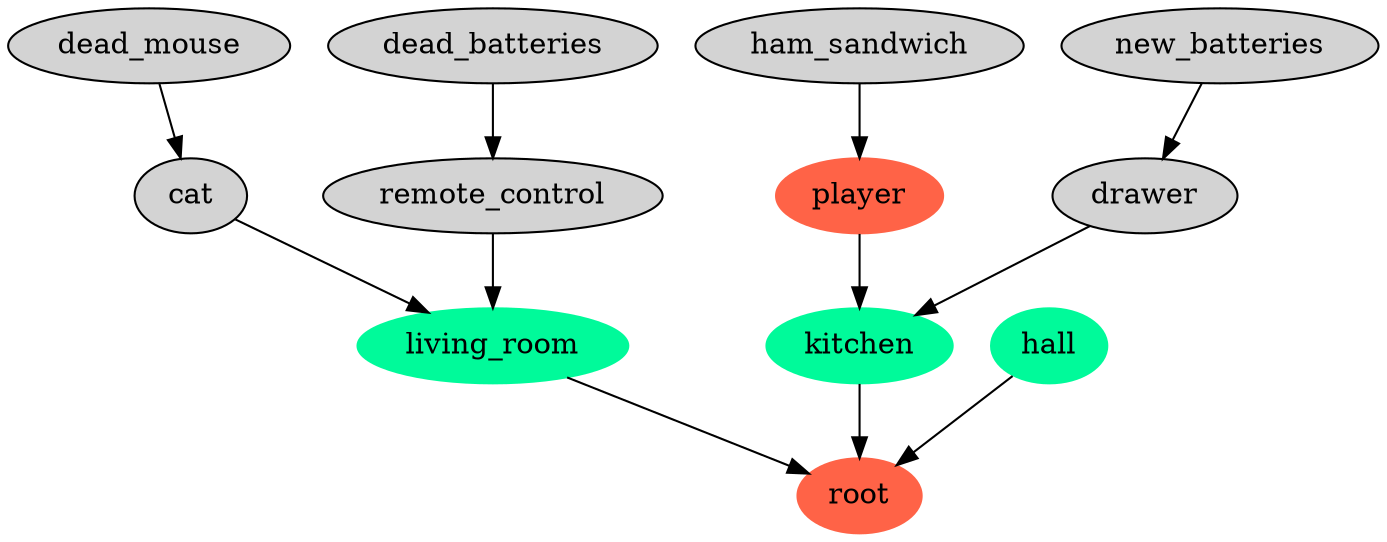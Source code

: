digraph 
  {
    node [ style = filled, style = filled, style = filled, style = filled, style = filled, style = filled, style = filled, style = filled, style = filled, style = filled, style = filled, style = filled ];
    "root"               [ color = tomato       ];
    "living_room"        [ color = mediumspringgreen ];
    "kitchen"            [ color = mediumspringgreen ];
    "player"             [ color = tomato       ];
    "hall"               [ color = mediumspringgreen ];
    "living_room" -> "root";
    "cat" -> "living_room";
    "dead_mouse" -> "cat";
    "remote_control" -> "living_room";
    "dead_batteries" -> "remote_control";
    "kitchen" -> "root";
    "player" -> "kitchen";
    "ham_sandwich" -> "player";
    "drawer" -> "kitchen";
    "new_batteries" -> "drawer";
    "hall" -> "root";
  }
